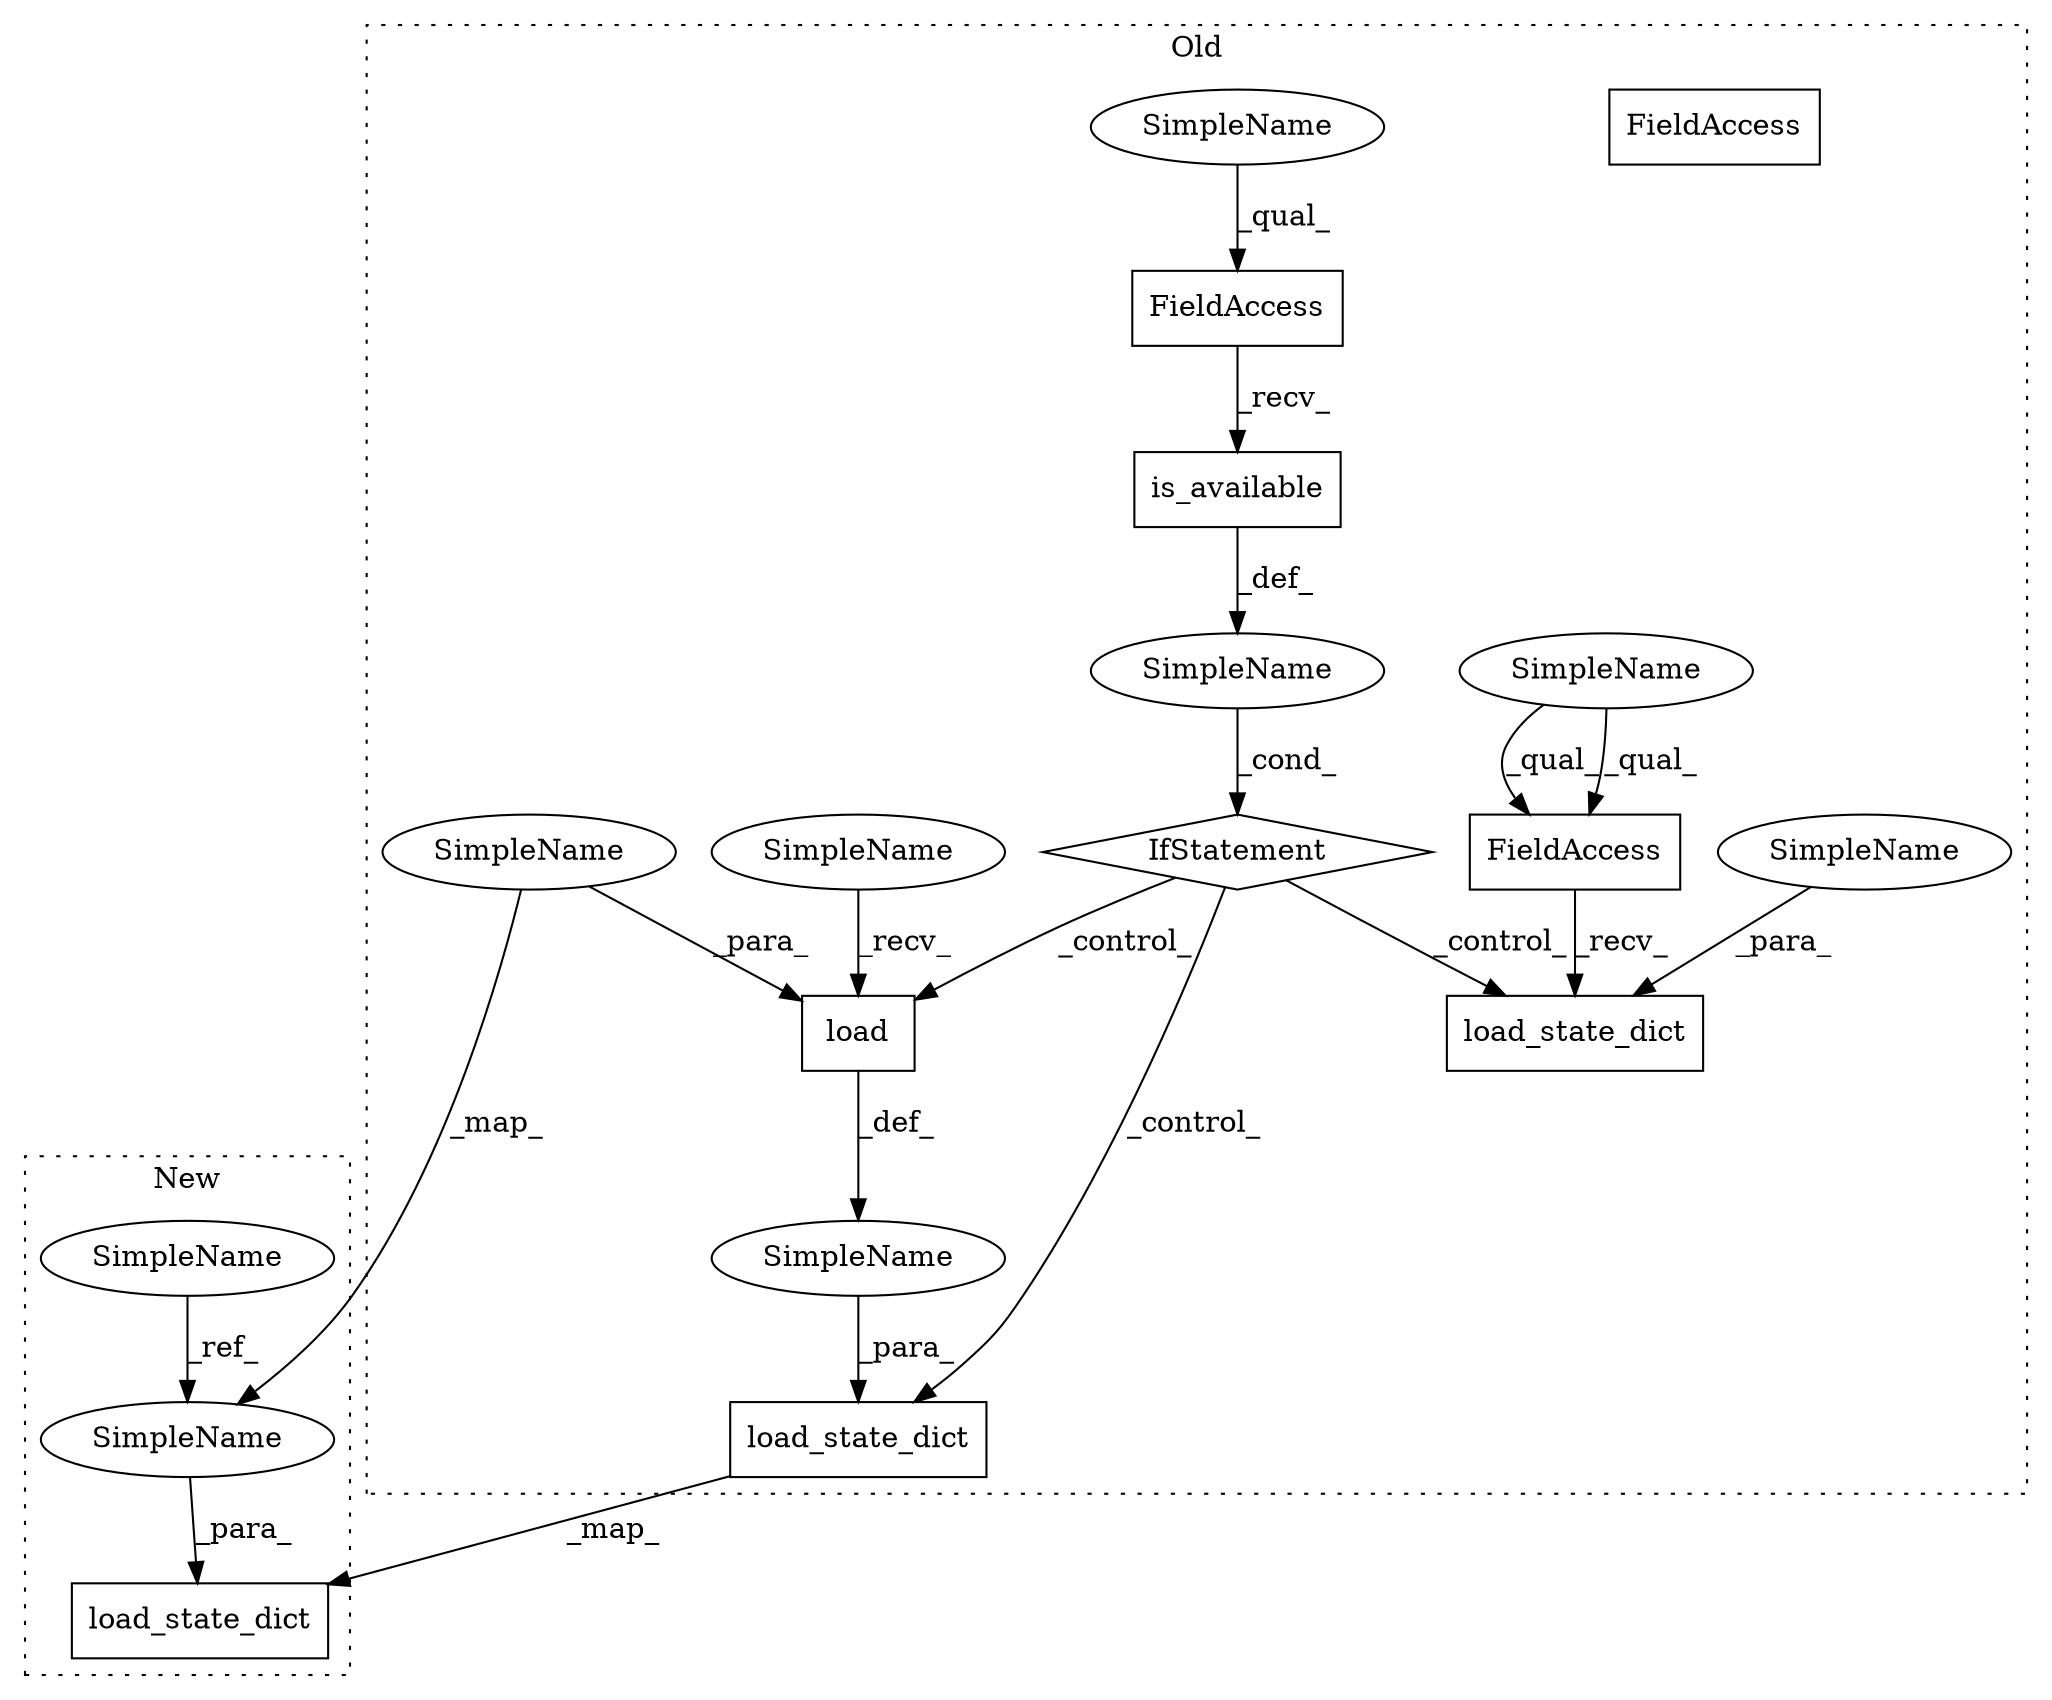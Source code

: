 digraph G {
subgraph cluster0 {
1 [label="load_state_dict" a="32" s="10963,11020" l="16,1" shape="box"];
3 [label="IfStatement" a="25" s="10831,10860" l="4,2" shape="diamond"];
4 [label="is_available" a="32" s="10846" l="14" shape="box"];
5 [label="FieldAccess" a="22" s="10835" l="10" shape="box"];
6 [label="load" a="32" s="10985,11019" l="5,1" shape="box"];
7 [label="load_state_dict" a="32" s="10889,10921" l="16,1" shape="box"];
8 [label="FieldAccess" a="22" s="10870" l="18" shape="box"];
10 [label="SimpleName" a="42" s="" l="" shape="ellipse"];
11 [label="SimpleName" a="42" s="" l="" shape="ellipse"];
12 [label="SimpleName" a="42" s="" l="" shape="ellipse"];
13 [label="SimpleName" a="42" s="10979" l="5" shape="ellipse"];
14 [label="SimpleName" a="42" s="10835" l="5" shape="ellipse"];
16 [label="SimpleName" a="42" s="10990" l="4" shape="ellipse"];
17 [label="SimpleName" a="42" s="10870" l="4" shape="ellipse"];
18 [label="FieldAccess" a="22" s="10870" l="18" shape="box"];
label = "Old";
style="dotted";
}
subgraph cluster1 {
2 [label="load_state_dict" a="32" s="10906,10926" l="16,1" shape="box"];
9 [label="SimpleName" a="42" s="10594" l="4" shape="ellipse"];
15 [label="SimpleName" a="42" s="10922" l="4" shape="ellipse"];
label = "New";
style="dotted";
}
1 -> 2 [label="_map_"];
3 -> 7 [label="_control_"];
3 -> 1 [label="_control_"];
3 -> 6 [label="_control_"];
4 -> 10 [label="_def_"];
5 -> 4 [label="_recv_"];
6 -> 11 [label="_def_"];
9 -> 15 [label="_ref_"];
10 -> 3 [label="_cond_"];
11 -> 1 [label="_para_"];
12 -> 7 [label="_para_"];
13 -> 6 [label="_recv_"];
14 -> 5 [label="_qual_"];
15 -> 2 [label="_para_"];
16 -> 15 [label="_map_"];
16 -> 6 [label="_para_"];
17 -> 18 [label="_qual_"];
17 -> 18 [label="_qual_"];
18 -> 7 [label="_recv_"];
}
